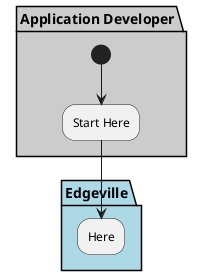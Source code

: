 @startuml


partition "Application Developer"  #cccccc {
  (*) --> "Start Here"
}

partition "Edgeville" #lightblue {
  "Start Here" --> "Here"
}

@enduml
